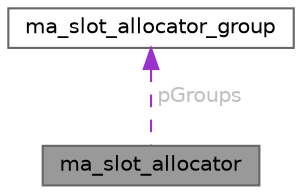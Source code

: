 digraph "ma_slot_allocator"
{
 // LATEX_PDF_SIZE
  bgcolor="transparent";
  edge [fontname=Helvetica,fontsize=10,labelfontname=Helvetica,labelfontsize=10];
  node [fontname=Helvetica,fontsize=10,shape=box,height=0.2,width=0.4];
  Node1 [id="Node000001",label="ma_slot_allocator",height=0.2,width=0.4,color="gray40", fillcolor="grey60", style="filled", fontcolor="black",tooltip=" "];
  Node2 -> Node1 [id="edge1_Node000001_Node000002",dir="back",color="darkorchid3",style="dashed",tooltip=" ",label=" pGroups",fontcolor="grey" ];
  Node2 [id="Node000002",label="ma_slot_allocator_group",height=0.2,width=0.4,color="gray40", fillcolor="white", style="filled",URL="$structma__slot__allocator__group.html",tooltip=" "];
}
